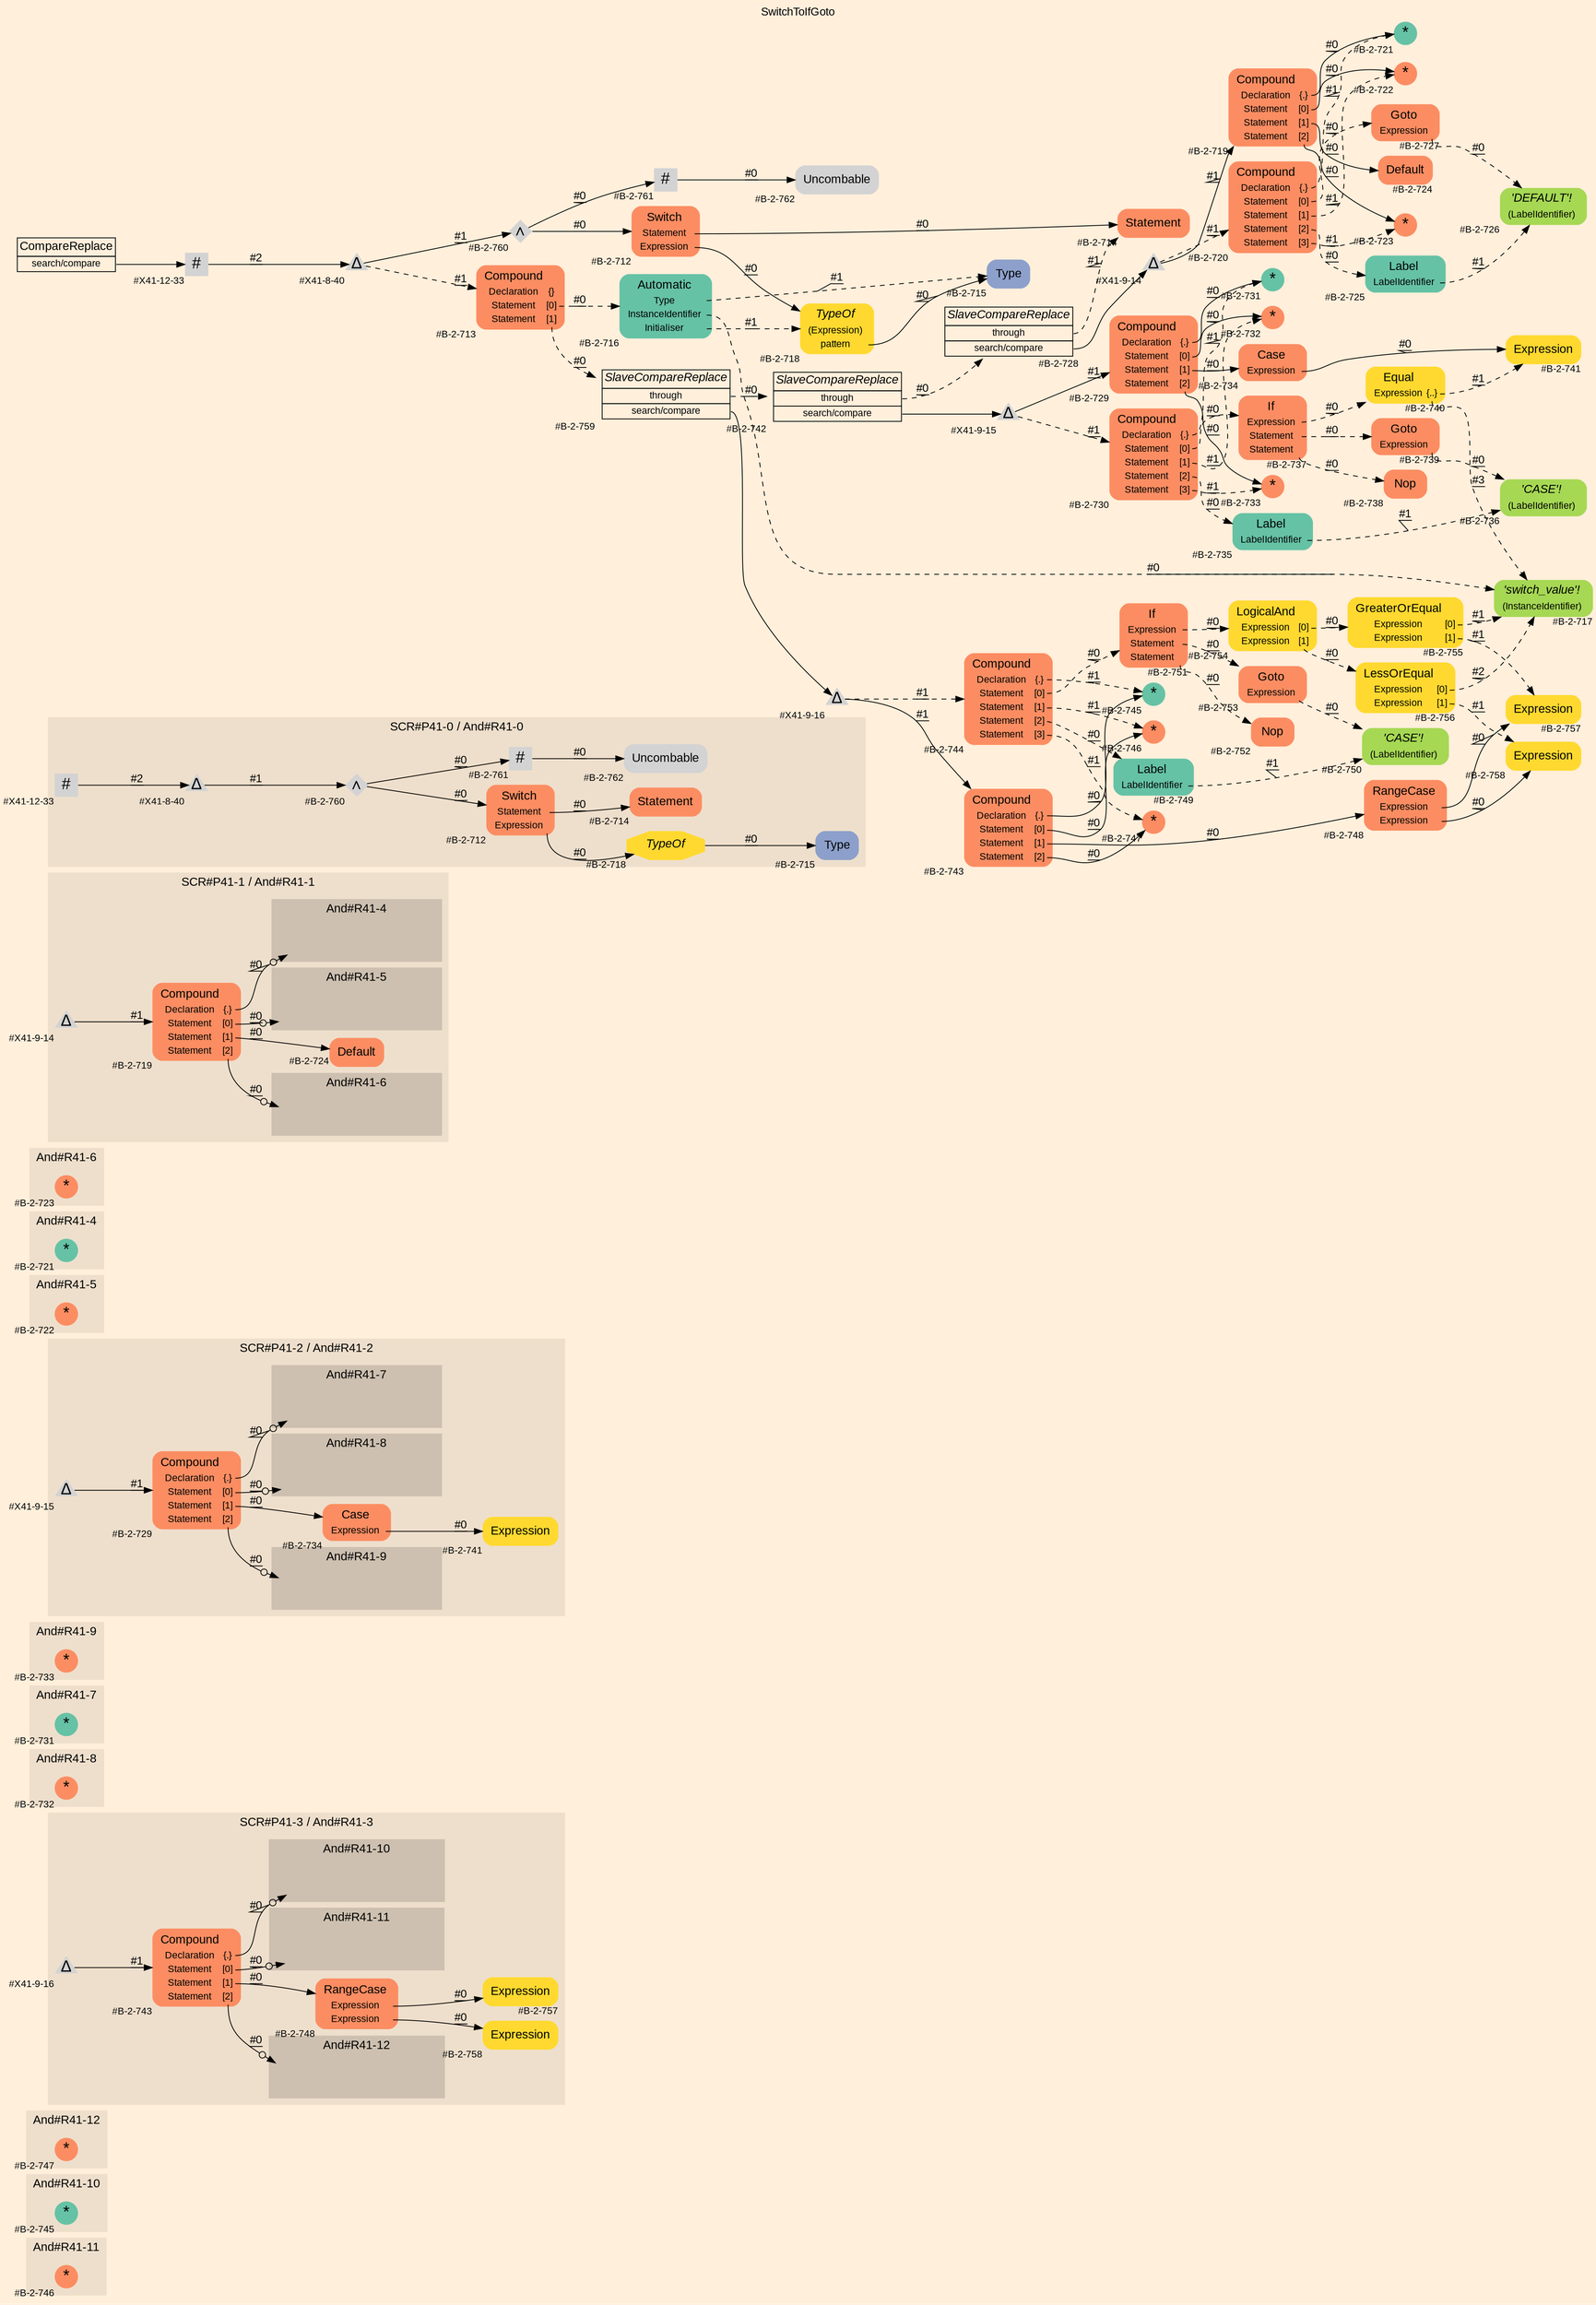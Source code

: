 digraph "SwitchToIfGoto" {
label = "SwitchToIfGoto"
labelloc = t
graph [
    rankdir = "LR"
    ranksep = 0.3
    bgcolor = antiquewhite1
    color = black
    fontcolor = black
    fontname = "Arial"
];
node [
    fontname = "Arial"
];
edge [
    fontname = "Arial"
];

// -------------------- figure And#R41-11 --------------------
// -------- region And#R41-11 ----------
subgraph "clusterAnd#R41-11" {
    label = "And#R41-11"
    style = "filled"
    color = antiquewhite2
    fontsize = "15"
    // -------- block And#R41-11/#B-2-746 ----------
    "And#R41-11/#B-2-746" [
        shape = "circle"
        fillcolor = "/set28/2"
        xlabel = "#B-2-746"
        fontsize = "12"
        fontcolor = black
        label = <<FONT POINT-SIZE="20" COLOR="black">*</FONT>>
        style = "filled"
        penwidth = 0.0
        fixedsize = true
        width = 0.4
        height = 0.4
    ];
    
}


// -------------------- figure And#R41-10 --------------------
// -------- region And#R41-10 ----------
subgraph "clusterAnd#R41-10" {
    label = "And#R41-10"
    style = "filled"
    color = antiquewhite2
    fontsize = "15"
    // -------- block And#R41-10/#B-2-745 ----------
    "And#R41-10/#B-2-745" [
        shape = "circle"
        fillcolor = "/set28/1"
        xlabel = "#B-2-745"
        fontsize = "12"
        fontcolor = black
        label = <<FONT POINT-SIZE="20" COLOR="black">*</FONT>>
        style = "filled"
        penwidth = 0.0
        fixedsize = true
        width = 0.4
        height = 0.4
    ];
    
}


// -------------------- figure And#R41-12 --------------------
// -------- region And#R41-12 ----------
subgraph "clusterAnd#R41-12" {
    label = "And#R41-12"
    style = "filled"
    color = antiquewhite2
    fontsize = "15"
    // -------- block And#R41-12/#B-2-747 ----------
    "And#R41-12/#B-2-747" [
        shape = "circle"
        fillcolor = "/set28/2"
        xlabel = "#B-2-747"
        fontsize = "12"
        fontcolor = black
        label = <<FONT POINT-SIZE="20" COLOR="black">*</FONT>>
        style = "filled"
        penwidth = 0.0
        fixedsize = true
        width = 0.4
        height = 0.4
    ];
    
}


// -------------------- figure And#R41-3 --------------------
// -------- region And#R41-3 ----------
subgraph "clusterAnd#R41-3" {
    label = "SCR#P41-3 / And#R41-3"
    style = "filled"
    color = antiquewhite2
    fontsize = "15"
    // -------- block And#R41-3/#B-2-757 ----------
    "And#R41-3/#B-2-757" [
        shape = "plaintext"
        fillcolor = "/set28/6"
        xlabel = "#B-2-757"
        fontsize = "12"
        fontcolor = black
        label = <<TABLE BORDER="0" CELLBORDER="0" CELLSPACING="0">
         <TR><TD><FONT POINT-SIZE="15" COLOR="black">Expression</FONT></TD></TR>
        </TABLE>>
        style = "rounded,filled"
    ];
    
    // -------- block And#R41-3/#B-2-758 ----------
    "And#R41-3/#B-2-758" [
        shape = "plaintext"
        fillcolor = "/set28/6"
        xlabel = "#B-2-758"
        fontsize = "12"
        fontcolor = black
        label = <<TABLE BORDER="0" CELLBORDER="0" CELLSPACING="0">
         <TR><TD><FONT POINT-SIZE="15" COLOR="black">Expression</FONT></TD></TR>
        </TABLE>>
        style = "rounded,filled"
    ];
    
    // -------- block And#R41-3/#B-2-748 ----------
    "And#R41-3/#B-2-748" [
        shape = "plaintext"
        fillcolor = "/set28/2"
        xlabel = "#B-2-748"
        fontsize = "12"
        fontcolor = black
        label = <<TABLE BORDER="0" CELLBORDER="0" CELLSPACING="0">
         <TR><TD><FONT POINT-SIZE="15" COLOR="black">RangeCase</FONT></TD></TR>
         <TR><TD><FONT POINT-SIZE="12" COLOR="black">Expression</FONT></TD><TD PORT="port0"></TD></TR>
         <TR><TD><FONT POINT-SIZE="12" COLOR="black">Expression</FONT></TD><TD PORT="port1"></TD></TR>
        </TABLE>>
        style = "rounded,filled"
    ];
    
    // -------- block And#R41-3/#B-2-743 ----------
    "And#R41-3/#B-2-743" [
        shape = "plaintext"
        fillcolor = "/set28/2"
        xlabel = "#B-2-743"
        fontsize = "12"
        fontcolor = black
        label = <<TABLE BORDER="0" CELLBORDER="0" CELLSPACING="0">
         <TR><TD><FONT POINT-SIZE="15" COLOR="black">Compound</FONT></TD></TR>
         <TR><TD><FONT POINT-SIZE="12" COLOR="black">Declaration</FONT></TD><TD PORT="port0"><FONT POINT-SIZE="12" COLOR="black">{.}</FONT></TD></TR>
         <TR><TD><FONT POINT-SIZE="12" COLOR="black">Statement</FONT></TD><TD PORT="port1"><FONT POINT-SIZE="12" COLOR="black">[0]</FONT></TD></TR>
         <TR><TD><FONT POINT-SIZE="12" COLOR="black">Statement</FONT></TD><TD PORT="port2"><FONT POINT-SIZE="12" COLOR="black">[1]</FONT></TD></TR>
         <TR><TD><FONT POINT-SIZE="12" COLOR="black">Statement</FONT></TD><TD PORT="port3"><FONT POINT-SIZE="12" COLOR="black">[2]</FONT></TD></TR>
        </TABLE>>
        style = "rounded,filled"
    ];
    
    // -------- block And#R41-3/#X41-9-16 ----------
    "And#R41-3/#X41-9-16" [
        shape = "triangle"
        xlabel = "#X41-9-16"
        fontsize = "12"
        fontcolor = black
        label = <<FONT POINT-SIZE="20" COLOR="black">Δ</FONT>>
        style = "filled"
        penwidth = 0.0
        fixedsize = true
        width = 0.4
        height = 0.4
    ];
    
    // -------- region And#R41-3/And#R41-10 ----------
    subgraph "clusterAnd#R41-3/And#R41-10" {
        label = "And#R41-10"
        style = "filled"
        color = antiquewhite3
        fontsize = "15"
        // -------- block And#R41-3/And#R41-10/#B-2-745 ----------
        "And#R41-3/And#R41-10/#B-2-745" [
            shape = "none"
            fillcolor = "/set28/1"
            xlabel = "#B-2-745"
            fontsize = "12"
            fontcolor = black
            style = "invisible"
        ];
        
    }
    
    // -------- region And#R41-3/And#R41-11 ----------
    subgraph "clusterAnd#R41-3/And#R41-11" {
        label = "And#R41-11"
        style = "filled"
        color = antiquewhite3
        fontsize = "15"
        // -------- block And#R41-3/And#R41-11/#B-2-746 ----------
        "And#R41-3/And#R41-11/#B-2-746" [
            shape = "none"
            fillcolor = "/set28/2"
            xlabel = "#B-2-746"
            fontsize = "12"
            fontcolor = black
            style = "invisible"
        ];
        
    }
    
    // -------- region And#R41-3/And#R41-12 ----------
    subgraph "clusterAnd#R41-3/And#R41-12" {
        label = "And#R41-12"
        style = "filled"
        color = antiquewhite3
        fontsize = "15"
        // -------- block And#R41-3/And#R41-12/#B-2-747 ----------
        "And#R41-3/And#R41-12/#B-2-747" [
            shape = "none"
            fillcolor = "/set28/2"
            xlabel = "#B-2-747"
            fontsize = "12"
            fontcolor = black
            style = "invisible"
        ];
        
    }
    
}

"And#R41-3/#B-2-748":port0 -> "And#R41-3/#B-2-757" [
    label = "#0"
    decorate = true
    color = black
    fontcolor = black
];

"And#R41-3/#B-2-748":port1 -> "And#R41-3/#B-2-758" [
    label = "#0"
    decorate = true
    color = black
    fontcolor = black
];

"And#R41-3/#B-2-743":port0 -> "And#R41-3/And#R41-10/#B-2-745" [
    arrowhead="normalnoneodot"
    label = "#0"
    decorate = true
    color = black
    fontcolor = black
];

"And#R41-3/#B-2-743":port1 -> "And#R41-3/And#R41-11/#B-2-746" [
    arrowhead="normalnoneodot"
    label = "#0"
    decorate = true
    color = black
    fontcolor = black
];

"And#R41-3/#B-2-743":port2 -> "And#R41-3/#B-2-748" [
    label = "#0"
    decorate = true
    color = black
    fontcolor = black
];

"And#R41-3/#B-2-743":port3 -> "And#R41-3/And#R41-12/#B-2-747" [
    arrowhead="normalnoneodot"
    label = "#0"
    decorate = true
    color = black
    fontcolor = black
];

"And#R41-3/#X41-9-16" -> "And#R41-3/#B-2-743" [
    label = "#1"
    decorate = true
    color = black
    fontcolor = black
];


// -------------------- figure And#R41-8 --------------------
// -------- region And#R41-8 ----------
subgraph "clusterAnd#R41-8" {
    label = "And#R41-8"
    style = "filled"
    color = antiquewhite2
    fontsize = "15"
    // -------- block And#R41-8/#B-2-732 ----------
    "And#R41-8/#B-2-732" [
        shape = "circle"
        fillcolor = "/set28/2"
        xlabel = "#B-2-732"
        fontsize = "12"
        fontcolor = black
        label = <<FONT POINT-SIZE="20" COLOR="black">*</FONT>>
        style = "filled"
        penwidth = 0.0
        fixedsize = true
        width = 0.4
        height = 0.4
    ];
    
}


// -------------------- figure And#R41-7 --------------------
// -------- region And#R41-7 ----------
subgraph "clusterAnd#R41-7" {
    label = "And#R41-7"
    style = "filled"
    color = antiquewhite2
    fontsize = "15"
    // -------- block And#R41-7/#B-2-731 ----------
    "And#R41-7/#B-2-731" [
        shape = "circle"
        fillcolor = "/set28/1"
        xlabel = "#B-2-731"
        fontsize = "12"
        fontcolor = black
        label = <<FONT POINT-SIZE="20" COLOR="black">*</FONT>>
        style = "filled"
        penwidth = 0.0
        fixedsize = true
        width = 0.4
        height = 0.4
    ];
    
}


// -------------------- figure And#R41-9 --------------------
// -------- region And#R41-9 ----------
subgraph "clusterAnd#R41-9" {
    label = "And#R41-9"
    style = "filled"
    color = antiquewhite2
    fontsize = "15"
    // -------- block And#R41-9/#B-2-733 ----------
    "And#R41-9/#B-2-733" [
        shape = "circle"
        fillcolor = "/set28/2"
        xlabel = "#B-2-733"
        fontsize = "12"
        fontcolor = black
        label = <<FONT POINT-SIZE="20" COLOR="black">*</FONT>>
        style = "filled"
        penwidth = 0.0
        fixedsize = true
        width = 0.4
        height = 0.4
    ];
    
}


// -------------------- figure And#R41-2 --------------------
// -------- region And#R41-2 ----------
subgraph "clusterAnd#R41-2" {
    label = "SCR#P41-2 / And#R41-2"
    style = "filled"
    color = antiquewhite2
    fontsize = "15"
    // -------- block And#R41-2/#B-2-734 ----------
    "And#R41-2/#B-2-734" [
        shape = "plaintext"
        fillcolor = "/set28/2"
        xlabel = "#B-2-734"
        fontsize = "12"
        fontcolor = black
        label = <<TABLE BORDER="0" CELLBORDER="0" CELLSPACING="0">
         <TR><TD><FONT POINT-SIZE="15" COLOR="black">Case</FONT></TD></TR>
         <TR><TD><FONT POINT-SIZE="12" COLOR="black">Expression</FONT></TD><TD PORT="port0"></TD></TR>
        </TABLE>>
        style = "rounded,filled"
    ];
    
    // -------- block And#R41-2/#B-2-741 ----------
    "And#R41-2/#B-2-741" [
        shape = "plaintext"
        fillcolor = "/set28/6"
        xlabel = "#B-2-741"
        fontsize = "12"
        fontcolor = black
        label = <<TABLE BORDER="0" CELLBORDER="0" CELLSPACING="0">
         <TR><TD><FONT POINT-SIZE="15" COLOR="black">Expression</FONT></TD></TR>
        </TABLE>>
        style = "rounded,filled"
    ];
    
    // -------- block And#R41-2/#B-2-729 ----------
    "And#R41-2/#B-2-729" [
        shape = "plaintext"
        fillcolor = "/set28/2"
        xlabel = "#B-2-729"
        fontsize = "12"
        fontcolor = black
        label = <<TABLE BORDER="0" CELLBORDER="0" CELLSPACING="0">
         <TR><TD><FONT POINT-SIZE="15" COLOR="black">Compound</FONT></TD></TR>
         <TR><TD><FONT POINT-SIZE="12" COLOR="black">Declaration</FONT></TD><TD PORT="port0"><FONT POINT-SIZE="12" COLOR="black">{.}</FONT></TD></TR>
         <TR><TD><FONT POINT-SIZE="12" COLOR="black">Statement</FONT></TD><TD PORT="port1"><FONT POINT-SIZE="12" COLOR="black">[0]</FONT></TD></TR>
         <TR><TD><FONT POINT-SIZE="12" COLOR="black">Statement</FONT></TD><TD PORT="port2"><FONT POINT-SIZE="12" COLOR="black">[1]</FONT></TD></TR>
         <TR><TD><FONT POINT-SIZE="12" COLOR="black">Statement</FONT></TD><TD PORT="port3"><FONT POINT-SIZE="12" COLOR="black">[2]</FONT></TD></TR>
        </TABLE>>
        style = "rounded,filled"
    ];
    
    // -------- block And#R41-2/#X41-9-15 ----------
    "And#R41-2/#X41-9-15" [
        shape = "triangle"
        xlabel = "#X41-9-15"
        fontsize = "12"
        fontcolor = black
        label = <<FONT POINT-SIZE="20" COLOR="black">Δ</FONT>>
        style = "filled"
        penwidth = 0.0
        fixedsize = true
        width = 0.4
        height = 0.4
    ];
    
    // -------- region And#R41-2/And#R41-7 ----------
    subgraph "clusterAnd#R41-2/And#R41-7" {
        label = "And#R41-7"
        style = "filled"
        color = antiquewhite3
        fontsize = "15"
        // -------- block And#R41-2/And#R41-7/#B-2-731 ----------
        "And#R41-2/And#R41-7/#B-2-731" [
            shape = "none"
            fillcolor = "/set28/1"
            xlabel = "#B-2-731"
            fontsize = "12"
            fontcolor = black
            style = "invisible"
        ];
        
    }
    
    // -------- region And#R41-2/And#R41-8 ----------
    subgraph "clusterAnd#R41-2/And#R41-8" {
        label = "And#R41-8"
        style = "filled"
        color = antiquewhite3
        fontsize = "15"
        // -------- block And#R41-2/And#R41-8/#B-2-732 ----------
        "And#R41-2/And#R41-8/#B-2-732" [
            shape = "none"
            fillcolor = "/set28/2"
            xlabel = "#B-2-732"
            fontsize = "12"
            fontcolor = black
            style = "invisible"
        ];
        
    }
    
    // -------- region And#R41-2/And#R41-9 ----------
    subgraph "clusterAnd#R41-2/And#R41-9" {
        label = "And#R41-9"
        style = "filled"
        color = antiquewhite3
        fontsize = "15"
        // -------- block And#R41-2/And#R41-9/#B-2-733 ----------
        "And#R41-2/And#R41-9/#B-2-733" [
            shape = "none"
            fillcolor = "/set28/2"
            xlabel = "#B-2-733"
            fontsize = "12"
            fontcolor = black
            style = "invisible"
        ];
        
    }
    
}

"And#R41-2/#B-2-734":port0 -> "And#R41-2/#B-2-741" [
    label = "#0"
    decorate = true
    color = black
    fontcolor = black
];

"And#R41-2/#B-2-729":port0 -> "And#R41-2/And#R41-7/#B-2-731" [
    arrowhead="normalnoneodot"
    label = "#0"
    decorate = true
    color = black
    fontcolor = black
];

"And#R41-2/#B-2-729":port1 -> "And#R41-2/And#R41-8/#B-2-732" [
    arrowhead="normalnoneodot"
    label = "#0"
    decorate = true
    color = black
    fontcolor = black
];

"And#R41-2/#B-2-729":port2 -> "And#R41-2/#B-2-734" [
    label = "#0"
    decorate = true
    color = black
    fontcolor = black
];

"And#R41-2/#B-2-729":port3 -> "And#R41-2/And#R41-9/#B-2-733" [
    arrowhead="normalnoneodot"
    label = "#0"
    decorate = true
    color = black
    fontcolor = black
];

"And#R41-2/#X41-9-15" -> "And#R41-2/#B-2-729" [
    label = "#1"
    decorate = true
    color = black
    fontcolor = black
];


// -------------------- figure And#R41-5 --------------------
// -------- region And#R41-5 ----------
subgraph "clusterAnd#R41-5" {
    label = "And#R41-5"
    style = "filled"
    color = antiquewhite2
    fontsize = "15"
    // -------- block And#R41-5/#B-2-722 ----------
    "And#R41-5/#B-2-722" [
        shape = "circle"
        fillcolor = "/set28/2"
        xlabel = "#B-2-722"
        fontsize = "12"
        fontcolor = black
        label = <<FONT POINT-SIZE="20" COLOR="black">*</FONT>>
        style = "filled"
        penwidth = 0.0
        fixedsize = true
        width = 0.4
        height = 0.4
    ];
    
}


// -------------------- figure And#R41-4 --------------------
// -------- region And#R41-4 ----------
subgraph "clusterAnd#R41-4" {
    label = "And#R41-4"
    style = "filled"
    color = antiquewhite2
    fontsize = "15"
    // -------- block And#R41-4/#B-2-721 ----------
    "And#R41-4/#B-2-721" [
        shape = "circle"
        fillcolor = "/set28/1"
        xlabel = "#B-2-721"
        fontsize = "12"
        fontcolor = black
        label = <<FONT POINT-SIZE="20" COLOR="black">*</FONT>>
        style = "filled"
        penwidth = 0.0
        fixedsize = true
        width = 0.4
        height = 0.4
    ];
    
}


// -------------------- figure And#R41-6 --------------------
// -------- region And#R41-6 ----------
subgraph "clusterAnd#R41-6" {
    label = "And#R41-6"
    style = "filled"
    color = antiquewhite2
    fontsize = "15"
    // -------- block And#R41-6/#B-2-723 ----------
    "And#R41-6/#B-2-723" [
        shape = "circle"
        fillcolor = "/set28/2"
        xlabel = "#B-2-723"
        fontsize = "12"
        fontcolor = black
        label = <<FONT POINT-SIZE="20" COLOR="black">*</FONT>>
        style = "filled"
        penwidth = 0.0
        fixedsize = true
        width = 0.4
        height = 0.4
    ];
    
}


// -------------------- figure And#R41-1 --------------------
// -------- region And#R41-1 ----------
subgraph "clusterAnd#R41-1" {
    label = "SCR#P41-1 / And#R41-1"
    style = "filled"
    color = antiquewhite2
    fontsize = "15"
    // -------- block And#R41-1/#X41-9-14 ----------
    "And#R41-1/#X41-9-14" [
        shape = "triangle"
        xlabel = "#X41-9-14"
        fontsize = "12"
        fontcolor = black
        label = <<FONT POINT-SIZE="20" COLOR="black">Δ</FONT>>
        style = "filled"
        penwidth = 0.0
        fixedsize = true
        width = 0.4
        height = 0.4
    ];
    
    // -------- block And#R41-1/#B-2-719 ----------
    "And#R41-1/#B-2-719" [
        shape = "plaintext"
        fillcolor = "/set28/2"
        xlabel = "#B-2-719"
        fontsize = "12"
        fontcolor = black
        label = <<TABLE BORDER="0" CELLBORDER="0" CELLSPACING="0">
         <TR><TD><FONT POINT-SIZE="15" COLOR="black">Compound</FONT></TD></TR>
         <TR><TD><FONT POINT-SIZE="12" COLOR="black">Declaration</FONT></TD><TD PORT="port0"><FONT POINT-SIZE="12" COLOR="black">{.}</FONT></TD></TR>
         <TR><TD><FONT POINT-SIZE="12" COLOR="black">Statement</FONT></TD><TD PORT="port1"><FONT POINT-SIZE="12" COLOR="black">[0]</FONT></TD></TR>
         <TR><TD><FONT POINT-SIZE="12" COLOR="black">Statement</FONT></TD><TD PORT="port2"><FONT POINT-SIZE="12" COLOR="black">[1]</FONT></TD></TR>
         <TR><TD><FONT POINT-SIZE="12" COLOR="black">Statement</FONT></TD><TD PORT="port3"><FONT POINT-SIZE="12" COLOR="black">[2]</FONT></TD></TR>
        </TABLE>>
        style = "rounded,filled"
    ];
    
    // -------- block And#R41-1/#B-2-724 ----------
    "And#R41-1/#B-2-724" [
        shape = "plaintext"
        fillcolor = "/set28/2"
        xlabel = "#B-2-724"
        fontsize = "12"
        fontcolor = black
        label = <<TABLE BORDER="0" CELLBORDER="0" CELLSPACING="0">
         <TR><TD><FONT POINT-SIZE="15" COLOR="black">Default</FONT></TD></TR>
        </TABLE>>
        style = "rounded,filled"
    ];
    
    // -------- region And#R41-1/And#R41-4 ----------
    subgraph "clusterAnd#R41-1/And#R41-4" {
        label = "And#R41-4"
        style = "filled"
        color = antiquewhite3
        fontsize = "15"
        // -------- block And#R41-1/And#R41-4/#B-2-721 ----------
        "And#R41-1/And#R41-4/#B-2-721" [
            shape = "none"
            fillcolor = "/set28/1"
            xlabel = "#B-2-721"
            fontsize = "12"
            fontcolor = black
            style = "invisible"
        ];
        
    }
    
    // -------- region And#R41-1/And#R41-5 ----------
    subgraph "clusterAnd#R41-1/And#R41-5" {
        label = "And#R41-5"
        style = "filled"
        color = antiquewhite3
        fontsize = "15"
        // -------- block And#R41-1/And#R41-5/#B-2-722 ----------
        "And#R41-1/And#R41-5/#B-2-722" [
            shape = "none"
            fillcolor = "/set28/2"
            xlabel = "#B-2-722"
            fontsize = "12"
            fontcolor = black
            style = "invisible"
        ];
        
    }
    
    // -------- region And#R41-1/And#R41-6 ----------
    subgraph "clusterAnd#R41-1/And#R41-6" {
        label = "And#R41-6"
        style = "filled"
        color = antiquewhite3
        fontsize = "15"
        // -------- block And#R41-1/And#R41-6/#B-2-723 ----------
        "And#R41-1/And#R41-6/#B-2-723" [
            shape = "none"
            fillcolor = "/set28/2"
            xlabel = "#B-2-723"
            fontsize = "12"
            fontcolor = black
            style = "invisible"
        ];
        
    }
    
}

"And#R41-1/#X41-9-14" -> "And#R41-1/#B-2-719" [
    label = "#1"
    decorate = true
    color = black
    fontcolor = black
];

"And#R41-1/#B-2-719":port0 -> "And#R41-1/And#R41-4/#B-2-721" [
    arrowhead="normalnoneodot"
    label = "#0"
    decorate = true
    color = black
    fontcolor = black
];

"And#R41-1/#B-2-719":port1 -> "And#R41-1/And#R41-5/#B-2-722" [
    arrowhead="normalnoneodot"
    label = "#0"
    decorate = true
    color = black
    fontcolor = black
];

"And#R41-1/#B-2-719":port2 -> "And#R41-1/#B-2-724" [
    label = "#0"
    decorate = true
    color = black
    fontcolor = black
];

"And#R41-1/#B-2-719":port3 -> "And#R41-1/And#R41-6/#B-2-723" [
    arrowhead="normalnoneodot"
    label = "#0"
    decorate = true
    color = black
    fontcolor = black
];


// -------------------- figure And#R41-0 --------------------
// -------- region And#R41-0 ----------
subgraph "clusterAnd#R41-0" {
    label = "SCR#P41-0 / And#R41-0"
    style = "filled"
    color = antiquewhite2
    fontsize = "15"
    // -------- block And#R41-0/#X41-8-40 ----------
    "And#R41-0/#X41-8-40" [
        shape = "triangle"
        xlabel = "#X41-8-40"
        fontsize = "12"
        fontcolor = black
        label = <<FONT POINT-SIZE="20" COLOR="black">Δ</FONT>>
        style = "filled"
        penwidth = 0.0
        fixedsize = true
        width = 0.4
        height = 0.4
    ];
    
    // -------- block And#R41-0/#B-2-718 ----------
    "And#R41-0/#B-2-718" [
        shape = "octagon"
        fillcolor = "/set28/6"
        xlabel = "#B-2-718"
        fontsize = "12"
        fontcolor = black
        label = <<FONT POINT-SIZE="15" COLOR="black"><I>TypeOf</I></FONT>>
        style = "filled"
        penwidth = 0.0
    ];
    
    // -------- block And#R41-0/#B-2-714 ----------
    "And#R41-0/#B-2-714" [
        shape = "plaintext"
        fillcolor = "/set28/2"
        xlabel = "#B-2-714"
        fontsize = "12"
        fontcolor = black
        label = <<TABLE BORDER="0" CELLBORDER="0" CELLSPACING="0">
         <TR><TD><FONT POINT-SIZE="15" COLOR="black">Statement</FONT></TD></TR>
        </TABLE>>
        style = "rounded,filled"
    ];
    
    // -------- block And#R41-0/#X41-12-33 ----------
    "And#R41-0/#X41-12-33" [
        shape = "square"
        xlabel = "#X41-12-33"
        fontsize = "12"
        fontcolor = black
        label = <<FONT POINT-SIZE="20" COLOR="black">#</FONT>>
        style = "filled"
        penwidth = 0.0
        fixedsize = true
        width = 0.4
        height = 0.4
    ];
    
    // -------- block And#R41-0/#B-2-715 ----------
    "And#R41-0/#B-2-715" [
        shape = "plaintext"
        fillcolor = "/set28/3"
        xlabel = "#B-2-715"
        fontsize = "12"
        fontcolor = black
        label = <<TABLE BORDER="0" CELLBORDER="0" CELLSPACING="0">
         <TR><TD><FONT POINT-SIZE="15" COLOR="black">Type</FONT></TD></TR>
        </TABLE>>
        style = "rounded,filled"
    ];
    
    // -------- block And#R41-0/#B-2-762 ----------
    "And#R41-0/#B-2-762" [
        shape = "plaintext"
        xlabel = "#B-2-762"
        fontsize = "12"
        fontcolor = black
        label = <<TABLE BORDER="0" CELLBORDER="0" CELLSPACING="0">
         <TR><TD><FONT POINT-SIZE="15" COLOR="black">Uncombable</FONT></TD></TR>
        </TABLE>>
        style = "rounded,filled"
    ];
    
    // -------- block And#R41-0/#B-2-712 ----------
    "And#R41-0/#B-2-712" [
        shape = "plaintext"
        fillcolor = "/set28/2"
        xlabel = "#B-2-712"
        fontsize = "12"
        fontcolor = black
        label = <<TABLE BORDER="0" CELLBORDER="0" CELLSPACING="0">
         <TR><TD><FONT POINT-SIZE="15" COLOR="black">Switch</FONT></TD></TR>
         <TR><TD><FONT POINT-SIZE="12" COLOR="black">Statement</FONT></TD><TD PORT="port0"></TD></TR>
         <TR><TD><FONT POINT-SIZE="12" COLOR="black">Expression</FONT></TD><TD PORT="port1"></TD></TR>
        </TABLE>>
        style = "rounded,filled"
    ];
    
    // -------- block And#R41-0/#B-2-761 ----------
    "And#R41-0/#B-2-761" [
        shape = "square"
        xlabel = "#B-2-761"
        fontsize = "12"
        fontcolor = black
        label = <<FONT POINT-SIZE="20" COLOR="black">#</FONT>>
        style = "filled"
        penwidth = 0.0
        fixedsize = true
        width = 0.4
        height = 0.4
    ];
    
    // -------- block And#R41-0/#B-2-760 ----------
    "And#R41-0/#B-2-760" [
        shape = "diamond"
        xlabel = "#B-2-760"
        fontsize = "12"
        fontcolor = black
        label = <<FONT POINT-SIZE="20" COLOR="black">∧</FONT>>
        style = "filled"
        penwidth = 0.0
        fixedsize = true
        width = 0.4
        height = 0.4
    ];
    
}

"And#R41-0/#X41-8-40" -> "And#R41-0/#B-2-760" [
    label = "#1"
    decorate = true
    color = black
    fontcolor = black
];

"And#R41-0/#B-2-718" -> "And#R41-0/#B-2-715" [
    label = "#0"
    decorate = true
    color = black
    fontcolor = black
];

"And#R41-0/#X41-12-33" -> "And#R41-0/#X41-8-40" [
    label = "#2"
    decorate = true
    color = black
    fontcolor = black
];

"And#R41-0/#B-2-712":port0 -> "And#R41-0/#B-2-714" [
    label = "#0"
    decorate = true
    color = black
    fontcolor = black
];

"And#R41-0/#B-2-712":port1 -> "And#R41-0/#B-2-718" [
    label = "#0"
    decorate = true
    color = black
    fontcolor = black
];

"And#R41-0/#B-2-761" -> "And#R41-0/#B-2-762" [
    label = "#0"
    decorate = true
    color = black
    fontcolor = black
];

"And#R41-0/#B-2-760" -> "And#R41-0/#B-2-712" [
    label = "#0"
    decorate = true
    color = black
    fontcolor = black
];

"And#R41-0/#B-2-760" -> "And#R41-0/#B-2-761" [
    label = "#0"
    decorate = true
    color = black
    fontcolor = black
];


// -------------------- transformation figure --------------------
// -------- block CR#X41-10-41 ----------
"CR#X41-10-41" [
    shape = "plaintext"
    fillcolor = antiquewhite1
    fontsize = "12"
    fontcolor = black
    label = <<TABLE BORDER="0" CELLBORDER="1" CELLSPACING="0">
     <TR><TD><FONT POINT-SIZE="15" COLOR="black">CompareReplace</FONT></TD></TR>
     <TR><TD PORT="port0"><FONT POINT-SIZE="12" COLOR="black">search/compare</FONT></TD></TR>
    </TABLE>>
    style = "filled"
    color = black
];

// -------- block #X41-12-33 ----------
"#X41-12-33" [
    shape = "square"
    xlabel = "#X41-12-33"
    fontsize = "12"
    fontcolor = black
    label = <<FONT POINT-SIZE="20" COLOR="black">#</FONT>>
    style = "filled"
    penwidth = 0.0
    fixedsize = true
    width = 0.4
    height = 0.4
];

// -------- block #X41-8-40 ----------
"#X41-8-40" [
    shape = "triangle"
    xlabel = "#X41-8-40"
    fontsize = "12"
    fontcolor = black
    label = <<FONT POINT-SIZE="20" COLOR="black">Δ</FONT>>
    style = "filled"
    penwidth = 0.0
    fixedsize = true
    width = 0.4
    height = 0.4
];

// -------- block #B-2-760 ----------
"#B-2-760" [
    shape = "diamond"
    xlabel = "#B-2-760"
    fontsize = "12"
    fontcolor = black
    label = <<FONT POINT-SIZE="20" COLOR="black">∧</FONT>>
    style = "filled"
    penwidth = 0.0
    fixedsize = true
    width = 0.4
    height = 0.4
];

// -------- block #B-2-712 ----------
"#B-2-712" [
    shape = "plaintext"
    fillcolor = "/set28/2"
    xlabel = "#B-2-712"
    fontsize = "12"
    fontcolor = black
    label = <<TABLE BORDER="0" CELLBORDER="0" CELLSPACING="0">
     <TR><TD><FONT POINT-SIZE="15" COLOR="black">Switch</FONT></TD></TR>
     <TR><TD><FONT POINT-SIZE="12" COLOR="black">Statement</FONT></TD><TD PORT="port0"></TD></TR>
     <TR><TD><FONT POINT-SIZE="12" COLOR="black">Expression</FONT></TD><TD PORT="port1"></TD></TR>
    </TABLE>>
    style = "rounded,filled"
];

// -------- block #B-2-714 ----------
"#B-2-714" [
    shape = "plaintext"
    fillcolor = "/set28/2"
    xlabel = "#B-2-714"
    fontsize = "12"
    fontcolor = black
    label = <<TABLE BORDER="0" CELLBORDER="0" CELLSPACING="0">
     <TR><TD><FONT POINT-SIZE="15" COLOR="black">Statement</FONT></TD></TR>
    </TABLE>>
    style = "rounded,filled"
];

// -------- block #B-2-718 ----------
"#B-2-718" [
    shape = "plaintext"
    fillcolor = "/set28/6"
    xlabel = "#B-2-718"
    fontsize = "12"
    fontcolor = black
    label = <<TABLE BORDER="0" CELLBORDER="0" CELLSPACING="0">
     <TR><TD><FONT POINT-SIZE="15" COLOR="black"><I>TypeOf</I></FONT></TD></TR>
     <TR><TD><FONT POINT-SIZE="12" COLOR="black">(Expression)</FONT></TD><TD PORT="port0"></TD></TR>
     <TR><TD><FONT POINT-SIZE="12" COLOR="black">pattern</FONT></TD><TD PORT="port1"></TD></TR>
    </TABLE>>
    style = "rounded,filled"
];

// -------- block #B-2-715 ----------
"#B-2-715" [
    shape = "plaintext"
    fillcolor = "/set28/3"
    xlabel = "#B-2-715"
    fontsize = "12"
    fontcolor = black
    label = <<TABLE BORDER="0" CELLBORDER="0" CELLSPACING="0">
     <TR><TD><FONT POINT-SIZE="15" COLOR="black">Type</FONT></TD></TR>
    </TABLE>>
    style = "rounded,filled"
];

// -------- block #B-2-761 ----------
"#B-2-761" [
    shape = "square"
    xlabel = "#B-2-761"
    fontsize = "12"
    fontcolor = black
    label = <<FONT POINT-SIZE="20" COLOR="black">#</FONT>>
    style = "filled"
    penwidth = 0.0
    fixedsize = true
    width = 0.4
    height = 0.4
];

// -------- block #B-2-762 ----------
"#B-2-762" [
    shape = "plaintext"
    xlabel = "#B-2-762"
    fontsize = "12"
    fontcolor = black
    label = <<TABLE BORDER="0" CELLBORDER="0" CELLSPACING="0">
     <TR><TD><FONT POINT-SIZE="15" COLOR="black">Uncombable</FONT></TD></TR>
    </TABLE>>
    style = "rounded,filled"
];

// -------- block #B-2-713 ----------
"#B-2-713" [
    shape = "plaintext"
    fillcolor = "/set28/2"
    xlabel = "#B-2-713"
    fontsize = "12"
    fontcolor = black
    label = <<TABLE BORDER="0" CELLBORDER="0" CELLSPACING="0">
     <TR><TD><FONT POINT-SIZE="15" COLOR="black">Compound</FONT></TD></TR>
     <TR><TD><FONT POINT-SIZE="12" COLOR="black">Declaration</FONT></TD><TD PORT="port0"><FONT POINT-SIZE="12" COLOR="black">{}</FONT></TD></TR>
     <TR><TD><FONT POINT-SIZE="12" COLOR="black">Statement</FONT></TD><TD PORT="port1"><FONT POINT-SIZE="12" COLOR="black">[0]</FONT></TD></TR>
     <TR><TD><FONT POINT-SIZE="12" COLOR="black">Statement</FONT></TD><TD PORT="port2"><FONT POINT-SIZE="12" COLOR="black">[1]</FONT></TD></TR>
    </TABLE>>
    style = "rounded,filled"
];

// -------- block #B-2-716 ----------
"#B-2-716" [
    shape = "plaintext"
    fillcolor = "/set28/1"
    xlabel = "#B-2-716"
    fontsize = "12"
    fontcolor = black
    label = <<TABLE BORDER="0" CELLBORDER="0" CELLSPACING="0">
     <TR><TD><FONT POINT-SIZE="15" COLOR="black">Automatic</FONT></TD></TR>
     <TR><TD><FONT POINT-SIZE="12" COLOR="black">Type</FONT></TD><TD PORT="port0"></TD></TR>
     <TR><TD><FONT POINT-SIZE="12" COLOR="black">InstanceIdentifier</FONT></TD><TD PORT="port1"></TD></TR>
     <TR><TD><FONT POINT-SIZE="12" COLOR="black">Initialiser</FONT></TD><TD PORT="port2"></TD></TR>
    </TABLE>>
    style = "rounded,filled"
];

// -------- block #B-2-717 ----------
"#B-2-717" [
    shape = "plaintext"
    fillcolor = "/set28/5"
    xlabel = "#B-2-717"
    fontsize = "12"
    fontcolor = black
    label = <<TABLE BORDER="0" CELLBORDER="0" CELLSPACING="0">
     <TR><TD><FONT POINT-SIZE="15" COLOR="black"><I>'switch_value'!</I></FONT></TD></TR>
     <TR><TD><FONT POINT-SIZE="12" COLOR="black">(InstanceIdentifier)</FONT></TD><TD PORT="port0"></TD></TR>
    </TABLE>>
    style = "rounded,filled"
];

// -------- block #B-2-759 ----------
"#B-2-759" [
    shape = "plaintext"
    fillcolor = antiquewhite1
    xlabel = "#B-2-759"
    fontsize = "12"
    fontcolor = black
    label = <<TABLE BORDER="0" CELLBORDER="1" CELLSPACING="0">
     <TR><TD><FONT POINT-SIZE="15" COLOR="black"><I>SlaveCompareReplace</I></FONT></TD></TR>
     <TR><TD PORT="port0"><FONT POINT-SIZE="12" COLOR="black">through</FONT></TD></TR>
     <TR><TD PORT="port1"><FONT POINT-SIZE="12" COLOR="black">search/compare</FONT></TD></TR>
    </TABLE>>
    style = "filled"
    color = black
];

// -------- block #B-2-742 ----------
"#B-2-742" [
    shape = "plaintext"
    fillcolor = antiquewhite1
    xlabel = "#B-2-742"
    fontsize = "12"
    fontcolor = black
    label = <<TABLE BORDER="0" CELLBORDER="1" CELLSPACING="0">
     <TR><TD><FONT POINT-SIZE="15" COLOR="black"><I>SlaveCompareReplace</I></FONT></TD></TR>
     <TR><TD PORT="port0"><FONT POINT-SIZE="12" COLOR="black">through</FONT></TD></TR>
     <TR><TD PORT="port1"><FONT POINT-SIZE="12" COLOR="black">search/compare</FONT></TD></TR>
    </TABLE>>
    style = "filled"
    color = black
];

// -------- block #B-2-728 ----------
"#B-2-728" [
    shape = "plaintext"
    fillcolor = antiquewhite1
    xlabel = "#B-2-728"
    fontsize = "12"
    fontcolor = black
    label = <<TABLE BORDER="0" CELLBORDER="1" CELLSPACING="0">
     <TR><TD><FONT POINT-SIZE="15" COLOR="black"><I>SlaveCompareReplace</I></FONT></TD></TR>
     <TR><TD PORT="port0"><FONT POINT-SIZE="12" COLOR="black">through</FONT></TD></TR>
     <TR><TD PORT="port1"><FONT POINT-SIZE="12" COLOR="black">search/compare</FONT></TD></TR>
    </TABLE>>
    style = "filled"
    color = black
];

// -------- block #X41-9-14 ----------
"#X41-9-14" [
    shape = "triangle"
    xlabel = "#X41-9-14"
    fontsize = "12"
    fontcolor = black
    label = <<FONT POINT-SIZE="20" COLOR="black">Δ</FONT>>
    style = "filled"
    penwidth = 0.0
    fixedsize = true
    width = 0.4
    height = 0.4
];

// -------- block #B-2-719 ----------
"#B-2-719" [
    shape = "plaintext"
    fillcolor = "/set28/2"
    xlabel = "#B-2-719"
    fontsize = "12"
    fontcolor = black
    label = <<TABLE BORDER="0" CELLBORDER="0" CELLSPACING="0">
     <TR><TD><FONT POINT-SIZE="15" COLOR="black">Compound</FONT></TD></TR>
     <TR><TD><FONT POINT-SIZE="12" COLOR="black">Declaration</FONT></TD><TD PORT="port0"><FONT POINT-SIZE="12" COLOR="black">{.}</FONT></TD></TR>
     <TR><TD><FONT POINT-SIZE="12" COLOR="black">Statement</FONT></TD><TD PORT="port1"><FONT POINT-SIZE="12" COLOR="black">[0]</FONT></TD></TR>
     <TR><TD><FONT POINT-SIZE="12" COLOR="black">Statement</FONT></TD><TD PORT="port2"><FONT POINT-SIZE="12" COLOR="black">[1]</FONT></TD></TR>
     <TR><TD><FONT POINT-SIZE="12" COLOR="black">Statement</FONT></TD><TD PORT="port3"><FONT POINT-SIZE="12" COLOR="black">[2]</FONT></TD></TR>
    </TABLE>>
    style = "rounded,filled"
];

// -------- block #B-2-721 ----------
"#B-2-721" [
    shape = "circle"
    fillcolor = "/set28/1"
    xlabel = "#B-2-721"
    fontsize = "12"
    fontcolor = black
    label = <<FONT POINT-SIZE="20" COLOR="black">*</FONT>>
    style = "filled"
    penwidth = 0.0
    fixedsize = true
    width = 0.4
    height = 0.4
];

// -------- block #B-2-722 ----------
"#B-2-722" [
    shape = "circle"
    fillcolor = "/set28/2"
    xlabel = "#B-2-722"
    fontsize = "12"
    fontcolor = black
    label = <<FONT POINT-SIZE="20" COLOR="black">*</FONT>>
    style = "filled"
    penwidth = 0.0
    fixedsize = true
    width = 0.4
    height = 0.4
];

// -------- block #B-2-724 ----------
"#B-2-724" [
    shape = "plaintext"
    fillcolor = "/set28/2"
    xlabel = "#B-2-724"
    fontsize = "12"
    fontcolor = black
    label = <<TABLE BORDER="0" CELLBORDER="0" CELLSPACING="0">
     <TR><TD><FONT POINT-SIZE="15" COLOR="black">Default</FONT></TD></TR>
    </TABLE>>
    style = "rounded,filled"
];

// -------- block #B-2-723 ----------
"#B-2-723" [
    shape = "circle"
    fillcolor = "/set28/2"
    xlabel = "#B-2-723"
    fontsize = "12"
    fontcolor = black
    label = <<FONT POINT-SIZE="20" COLOR="black">*</FONT>>
    style = "filled"
    penwidth = 0.0
    fixedsize = true
    width = 0.4
    height = 0.4
];

// -------- block #B-2-720 ----------
"#B-2-720" [
    shape = "plaintext"
    fillcolor = "/set28/2"
    xlabel = "#B-2-720"
    fontsize = "12"
    fontcolor = black
    label = <<TABLE BORDER="0" CELLBORDER="0" CELLSPACING="0">
     <TR><TD><FONT POINT-SIZE="15" COLOR="black">Compound</FONT></TD></TR>
     <TR><TD><FONT POINT-SIZE="12" COLOR="black">Declaration</FONT></TD><TD PORT="port0"><FONT POINT-SIZE="12" COLOR="black">{.}</FONT></TD></TR>
     <TR><TD><FONT POINT-SIZE="12" COLOR="black">Statement</FONT></TD><TD PORT="port1"><FONT POINT-SIZE="12" COLOR="black">[0]</FONT></TD></TR>
     <TR><TD><FONT POINT-SIZE="12" COLOR="black">Statement</FONT></TD><TD PORT="port2"><FONT POINT-SIZE="12" COLOR="black">[1]</FONT></TD></TR>
     <TR><TD><FONT POINT-SIZE="12" COLOR="black">Statement</FONT></TD><TD PORT="port3"><FONT POINT-SIZE="12" COLOR="black">[2]</FONT></TD></TR>
     <TR><TD><FONT POINT-SIZE="12" COLOR="black">Statement</FONT></TD><TD PORT="port4"><FONT POINT-SIZE="12" COLOR="black">[3]</FONT></TD></TR>
    </TABLE>>
    style = "rounded,filled"
];

// -------- block #B-2-727 ----------
"#B-2-727" [
    shape = "plaintext"
    fillcolor = "/set28/2"
    xlabel = "#B-2-727"
    fontsize = "12"
    fontcolor = black
    label = <<TABLE BORDER="0" CELLBORDER="0" CELLSPACING="0">
     <TR><TD><FONT POINT-SIZE="15" COLOR="black">Goto</FONT></TD></TR>
     <TR><TD><FONT POINT-SIZE="12" COLOR="black">Expression</FONT></TD><TD PORT="port0"></TD></TR>
    </TABLE>>
    style = "rounded,filled"
];

// -------- block #B-2-726 ----------
"#B-2-726" [
    shape = "plaintext"
    fillcolor = "/set28/5"
    xlabel = "#B-2-726"
    fontsize = "12"
    fontcolor = black
    label = <<TABLE BORDER="0" CELLBORDER="0" CELLSPACING="0">
     <TR><TD><FONT POINT-SIZE="15" COLOR="black"><I>'DEFAULT'!</I></FONT></TD></TR>
     <TR><TD><FONT POINT-SIZE="12" COLOR="black">(LabelIdentifier)</FONT></TD><TD PORT="port0"></TD></TR>
    </TABLE>>
    style = "rounded,filled"
];

// -------- block #B-2-725 ----------
"#B-2-725" [
    shape = "plaintext"
    fillcolor = "/set28/1"
    xlabel = "#B-2-725"
    fontsize = "12"
    fontcolor = black
    label = <<TABLE BORDER="0" CELLBORDER="0" CELLSPACING="0">
     <TR><TD><FONT POINT-SIZE="15" COLOR="black">Label</FONT></TD></TR>
     <TR><TD><FONT POINT-SIZE="12" COLOR="black">LabelIdentifier</FONT></TD><TD PORT="port0"></TD></TR>
    </TABLE>>
    style = "rounded,filled"
];

// -------- block #X41-9-15 ----------
"#X41-9-15" [
    shape = "triangle"
    xlabel = "#X41-9-15"
    fontsize = "12"
    fontcolor = black
    label = <<FONT POINT-SIZE="20" COLOR="black">Δ</FONT>>
    style = "filled"
    penwidth = 0.0
    fixedsize = true
    width = 0.4
    height = 0.4
];

// -------- block #B-2-729 ----------
"#B-2-729" [
    shape = "plaintext"
    fillcolor = "/set28/2"
    xlabel = "#B-2-729"
    fontsize = "12"
    fontcolor = black
    label = <<TABLE BORDER="0" CELLBORDER="0" CELLSPACING="0">
     <TR><TD><FONT POINT-SIZE="15" COLOR="black">Compound</FONT></TD></TR>
     <TR><TD><FONT POINT-SIZE="12" COLOR="black">Declaration</FONT></TD><TD PORT="port0"><FONT POINT-SIZE="12" COLOR="black">{.}</FONT></TD></TR>
     <TR><TD><FONT POINT-SIZE="12" COLOR="black">Statement</FONT></TD><TD PORT="port1"><FONT POINT-SIZE="12" COLOR="black">[0]</FONT></TD></TR>
     <TR><TD><FONT POINT-SIZE="12" COLOR="black">Statement</FONT></TD><TD PORT="port2"><FONT POINT-SIZE="12" COLOR="black">[1]</FONT></TD></TR>
     <TR><TD><FONT POINT-SIZE="12" COLOR="black">Statement</FONT></TD><TD PORT="port3"><FONT POINT-SIZE="12" COLOR="black">[2]</FONT></TD></TR>
    </TABLE>>
    style = "rounded,filled"
];

// -------- block #B-2-731 ----------
"#B-2-731" [
    shape = "circle"
    fillcolor = "/set28/1"
    xlabel = "#B-2-731"
    fontsize = "12"
    fontcolor = black
    label = <<FONT POINT-SIZE="20" COLOR="black">*</FONT>>
    style = "filled"
    penwidth = 0.0
    fixedsize = true
    width = 0.4
    height = 0.4
];

// -------- block #B-2-732 ----------
"#B-2-732" [
    shape = "circle"
    fillcolor = "/set28/2"
    xlabel = "#B-2-732"
    fontsize = "12"
    fontcolor = black
    label = <<FONT POINT-SIZE="20" COLOR="black">*</FONT>>
    style = "filled"
    penwidth = 0.0
    fixedsize = true
    width = 0.4
    height = 0.4
];

// -------- block #B-2-734 ----------
"#B-2-734" [
    shape = "plaintext"
    fillcolor = "/set28/2"
    xlabel = "#B-2-734"
    fontsize = "12"
    fontcolor = black
    label = <<TABLE BORDER="0" CELLBORDER="0" CELLSPACING="0">
     <TR><TD><FONT POINT-SIZE="15" COLOR="black">Case</FONT></TD></TR>
     <TR><TD><FONT POINT-SIZE="12" COLOR="black">Expression</FONT></TD><TD PORT="port0"></TD></TR>
    </TABLE>>
    style = "rounded,filled"
];

// -------- block #B-2-741 ----------
"#B-2-741" [
    shape = "plaintext"
    fillcolor = "/set28/6"
    xlabel = "#B-2-741"
    fontsize = "12"
    fontcolor = black
    label = <<TABLE BORDER="0" CELLBORDER="0" CELLSPACING="0">
     <TR><TD><FONT POINT-SIZE="15" COLOR="black">Expression</FONT></TD></TR>
    </TABLE>>
    style = "rounded,filled"
];

// -------- block #B-2-733 ----------
"#B-2-733" [
    shape = "circle"
    fillcolor = "/set28/2"
    xlabel = "#B-2-733"
    fontsize = "12"
    fontcolor = black
    label = <<FONT POINT-SIZE="20" COLOR="black">*</FONT>>
    style = "filled"
    penwidth = 0.0
    fixedsize = true
    width = 0.4
    height = 0.4
];

// -------- block #B-2-730 ----------
"#B-2-730" [
    shape = "plaintext"
    fillcolor = "/set28/2"
    xlabel = "#B-2-730"
    fontsize = "12"
    fontcolor = black
    label = <<TABLE BORDER="0" CELLBORDER="0" CELLSPACING="0">
     <TR><TD><FONT POINT-SIZE="15" COLOR="black">Compound</FONT></TD></TR>
     <TR><TD><FONT POINT-SIZE="12" COLOR="black">Declaration</FONT></TD><TD PORT="port0"><FONT POINT-SIZE="12" COLOR="black">{.}</FONT></TD></TR>
     <TR><TD><FONT POINT-SIZE="12" COLOR="black">Statement</FONT></TD><TD PORT="port1"><FONT POINT-SIZE="12" COLOR="black">[0]</FONT></TD></TR>
     <TR><TD><FONT POINT-SIZE="12" COLOR="black">Statement</FONT></TD><TD PORT="port2"><FONT POINT-SIZE="12" COLOR="black">[1]</FONT></TD></TR>
     <TR><TD><FONT POINT-SIZE="12" COLOR="black">Statement</FONT></TD><TD PORT="port3"><FONT POINT-SIZE="12" COLOR="black">[2]</FONT></TD></TR>
     <TR><TD><FONT POINT-SIZE="12" COLOR="black">Statement</FONT></TD><TD PORT="port4"><FONT POINT-SIZE="12" COLOR="black">[3]</FONT></TD></TR>
    </TABLE>>
    style = "rounded,filled"
];

// -------- block #B-2-737 ----------
"#B-2-737" [
    shape = "plaintext"
    fillcolor = "/set28/2"
    xlabel = "#B-2-737"
    fontsize = "12"
    fontcolor = black
    label = <<TABLE BORDER="0" CELLBORDER="0" CELLSPACING="0">
     <TR><TD><FONT POINT-SIZE="15" COLOR="black">If</FONT></TD></TR>
     <TR><TD><FONT POINT-SIZE="12" COLOR="black">Expression</FONT></TD><TD PORT="port0"></TD></TR>
     <TR><TD><FONT POINT-SIZE="12" COLOR="black">Statement</FONT></TD><TD PORT="port1"></TD></TR>
     <TR><TD><FONT POINT-SIZE="12" COLOR="black">Statement</FONT></TD><TD PORT="port2"></TD></TR>
    </TABLE>>
    style = "rounded,filled"
];

// -------- block #B-2-740 ----------
"#B-2-740" [
    shape = "plaintext"
    fillcolor = "/set28/6"
    xlabel = "#B-2-740"
    fontsize = "12"
    fontcolor = black
    label = <<TABLE BORDER="0" CELLBORDER="0" CELLSPACING="0">
     <TR><TD><FONT POINT-SIZE="15" COLOR="black">Equal</FONT></TD></TR>
     <TR><TD><FONT POINT-SIZE="12" COLOR="black">Expression</FONT></TD><TD PORT="port0"><FONT POINT-SIZE="12" COLOR="black">{..}</FONT></TD></TR>
    </TABLE>>
    style = "rounded,filled"
];

// -------- block #B-2-739 ----------
"#B-2-739" [
    shape = "plaintext"
    fillcolor = "/set28/2"
    xlabel = "#B-2-739"
    fontsize = "12"
    fontcolor = black
    label = <<TABLE BORDER="0" CELLBORDER="0" CELLSPACING="0">
     <TR><TD><FONT POINT-SIZE="15" COLOR="black">Goto</FONT></TD></TR>
     <TR><TD><FONT POINT-SIZE="12" COLOR="black">Expression</FONT></TD><TD PORT="port0"></TD></TR>
    </TABLE>>
    style = "rounded,filled"
];

// -------- block #B-2-736 ----------
"#B-2-736" [
    shape = "plaintext"
    fillcolor = "/set28/5"
    xlabel = "#B-2-736"
    fontsize = "12"
    fontcolor = black
    label = <<TABLE BORDER="0" CELLBORDER="0" CELLSPACING="0">
     <TR><TD><FONT POINT-SIZE="15" COLOR="black"><I>'CASE'!</I></FONT></TD></TR>
     <TR><TD><FONT POINT-SIZE="12" COLOR="black">(LabelIdentifier)</FONT></TD><TD PORT="port0"></TD></TR>
    </TABLE>>
    style = "rounded,filled"
];

// -------- block #B-2-738 ----------
"#B-2-738" [
    shape = "plaintext"
    fillcolor = "/set28/2"
    xlabel = "#B-2-738"
    fontsize = "12"
    fontcolor = black
    label = <<TABLE BORDER="0" CELLBORDER="0" CELLSPACING="0">
     <TR><TD><FONT POINT-SIZE="15" COLOR="black">Nop</FONT></TD></TR>
    </TABLE>>
    style = "rounded,filled"
];

// -------- block #B-2-735 ----------
"#B-2-735" [
    shape = "plaintext"
    fillcolor = "/set28/1"
    xlabel = "#B-2-735"
    fontsize = "12"
    fontcolor = black
    label = <<TABLE BORDER="0" CELLBORDER="0" CELLSPACING="0">
     <TR><TD><FONT POINT-SIZE="15" COLOR="black">Label</FONT></TD></TR>
     <TR><TD><FONT POINT-SIZE="12" COLOR="black">LabelIdentifier</FONT></TD><TD PORT="port0"></TD></TR>
    </TABLE>>
    style = "rounded,filled"
];

// -------- block #X41-9-16 ----------
"#X41-9-16" [
    shape = "triangle"
    xlabel = "#X41-9-16"
    fontsize = "12"
    fontcolor = black
    label = <<FONT POINT-SIZE="20" COLOR="black">Δ</FONT>>
    style = "filled"
    penwidth = 0.0
    fixedsize = true
    width = 0.4
    height = 0.4
];

// -------- block #B-2-743 ----------
"#B-2-743" [
    shape = "plaintext"
    fillcolor = "/set28/2"
    xlabel = "#B-2-743"
    fontsize = "12"
    fontcolor = black
    label = <<TABLE BORDER="0" CELLBORDER="0" CELLSPACING="0">
     <TR><TD><FONT POINT-SIZE="15" COLOR="black">Compound</FONT></TD></TR>
     <TR><TD><FONT POINT-SIZE="12" COLOR="black">Declaration</FONT></TD><TD PORT="port0"><FONT POINT-SIZE="12" COLOR="black">{.}</FONT></TD></TR>
     <TR><TD><FONT POINT-SIZE="12" COLOR="black">Statement</FONT></TD><TD PORT="port1"><FONT POINT-SIZE="12" COLOR="black">[0]</FONT></TD></TR>
     <TR><TD><FONT POINT-SIZE="12" COLOR="black">Statement</FONT></TD><TD PORT="port2"><FONT POINT-SIZE="12" COLOR="black">[1]</FONT></TD></TR>
     <TR><TD><FONT POINT-SIZE="12" COLOR="black">Statement</FONT></TD><TD PORT="port3"><FONT POINT-SIZE="12" COLOR="black">[2]</FONT></TD></TR>
    </TABLE>>
    style = "rounded,filled"
];

// -------- block #B-2-745 ----------
"#B-2-745" [
    shape = "circle"
    fillcolor = "/set28/1"
    xlabel = "#B-2-745"
    fontsize = "12"
    fontcolor = black
    label = <<FONT POINT-SIZE="20" COLOR="black">*</FONT>>
    style = "filled"
    penwidth = 0.0
    fixedsize = true
    width = 0.4
    height = 0.4
];

// -------- block #B-2-746 ----------
"#B-2-746" [
    shape = "circle"
    fillcolor = "/set28/2"
    xlabel = "#B-2-746"
    fontsize = "12"
    fontcolor = black
    label = <<FONT POINT-SIZE="20" COLOR="black">*</FONT>>
    style = "filled"
    penwidth = 0.0
    fixedsize = true
    width = 0.4
    height = 0.4
];

// -------- block #B-2-748 ----------
"#B-2-748" [
    shape = "plaintext"
    fillcolor = "/set28/2"
    xlabel = "#B-2-748"
    fontsize = "12"
    fontcolor = black
    label = <<TABLE BORDER="0" CELLBORDER="0" CELLSPACING="0">
     <TR><TD><FONT POINT-SIZE="15" COLOR="black">RangeCase</FONT></TD></TR>
     <TR><TD><FONT POINT-SIZE="12" COLOR="black">Expression</FONT></TD><TD PORT="port0"></TD></TR>
     <TR><TD><FONT POINT-SIZE="12" COLOR="black">Expression</FONT></TD><TD PORT="port1"></TD></TR>
    </TABLE>>
    style = "rounded,filled"
];

// -------- block #B-2-757 ----------
"#B-2-757" [
    shape = "plaintext"
    fillcolor = "/set28/6"
    xlabel = "#B-2-757"
    fontsize = "12"
    fontcolor = black
    label = <<TABLE BORDER="0" CELLBORDER="0" CELLSPACING="0">
     <TR><TD><FONT POINT-SIZE="15" COLOR="black">Expression</FONT></TD></TR>
    </TABLE>>
    style = "rounded,filled"
];

// -------- block #B-2-758 ----------
"#B-2-758" [
    shape = "plaintext"
    fillcolor = "/set28/6"
    xlabel = "#B-2-758"
    fontsize = "12"
    fontcolor = black
    label = <<TABLE BORDER="0" CELLBORDER="0" CELLSPACING="0">
     <TR><TD><FONT POINT-SIZE="15" COLOR="black">Expression</FONT></TD></TR>
    </TABLE>>
    style = "rounded,filled"
];

// -------- block #B-2-747 ----------
"#B-2-747" [
    shape = "circle"
    fillcolor = "/set28/2"
    xlabel = "#B-2-747"
    fontsize = "12"
    fontcolor = black
    label = <<FONT POINT-SIZE="20" COLOR="black">*</FONT>>
    style = "filled"
    penwidth = 0.0
    fixedsize = true
    width = 0.4
    height = 0.4
];

// -------- block #B-2-744 ----------
"#B-2-744" [
    shape = "plaintext"
    fillcolor = "/set28/2"
    xlabel = "#B-2-744"
    fontsize = "12"
    fontcolor = black
    label = <<TABLE BORDER="0" CELLBORDER="0" CELLSPACING="0">
     <TR><TD><FONT POINT-SIZE="15" COLOR="black">Compound</FONT></TD></TR>
     <TR><TD><FONT POINT-SIZE="12" COLOR="black">Declaration</FONT></TD><TD PORT="port0"><FONT POINT-SIZE="12" COLOR="black">{.}</FONT></TD></TR>
     <TR><TD><FONT POINT-SIZE="12" COLOR="black">Statement</FONT></TD><TD PORT="port1"><FONT POINT-SIZE="12" COLOR="black">[0]</FONT></TD></TR>
     <TR><TD><FONT POINT-SIZE="12" COLOR="black">Statement</FONT></TD><TD PORT="port2"><FONT POINT-SIZE="12" COLOR="black">[1]</FONT></TD></TR>
     <TR><TD><FONT POINT-SIZE="12" COLOR="black">Statement</FONT></TD><TD PORT="port3"><FONT POINT-SIZE="12" COLOR="black">[2]</FONT></TD></TR>
     <TR><TD><FONT POINT-SIZE="12" COLOR="black">Statement</FONT></TD><TD PORT="port4"><FONT POINT-SIZE="12" COLOR="black">[3]</FONT></TD></TR>
    </TABLE>>
    style = "rounded,filled"
];

// -------- block #B-2-751 ----------
"#B-2-751" [
    shape = "plaintext"
    fillcolor = "/set28/2"
    xlabel = "#B-2-751"
    fontsize = "12"
    fontcolor = black
    label = <<TABLE BORDER="0" CELLBORDER="0" CELLSPACING="0">
     <TR><TD><FONT POINT-SIZE="15" COLOR="black">If</FONT></TD></TR>
     <TR><TD><FONT POINT-SIZE="12" COLOR="black">Expression</FONT></TD><TD PORT="port0"></TD></TR>
     <TR><TD><FONT POINT-SIZE="12" COLOR="black">Statement</FONT></TD><TD PORT="port1"></TD></TR>
     <TR><TD><FONT POINT-SIZE="12" COLOR="black">Statement</FONT></TD><TD PORT="port2"></TD></TR>
    </TABLE>>
    style = "rounded,filled"
];

// -------- block #B-2-754 ----------
"#B-2-754" [
    shape = "plaintext"
    fillcolor = "/set28/6"
    xlabel = "#B-2-754"
    fontsize = "12"
    fontcolor = black
    label = <<TABLE BORDER="0" CELLBORDER="0" CELLSPACING="0">
     <TR><TD><FONT POINT-SIZE="15" COLOR="black">LogicalAnd</FONT></TD></TR>
     <TR><TD><FONT POINT-SIZE="12" COLOR="black">Expression</FONT></TD><TD PORT="port0"><FONT POINT-SIZE="12" COLOR="black">[0]</FONT></TD></TR>
     <TR><TD><FONT POINT-SIZE="12" COLOR="black">Expression</FONT></TD><TD PORT="port1"><FONT POINT-SIZE="12" COLOR="black">[1]</FONT></TD></TR>
    </TABLE>>
    style = "rounded,filled"
];

// -------- block #B-2-755 ----------
"#B-2-755" [
    shape = "plaintext"
    fillcolor = "/set28/6"
    xlabel = "#B-2-755"
    fontsize = "12"
    fontcolor = black
    label = <<TABLE BORDER="0" CELLBORDER="0" CELLSPACING="0">
     <TR><TD><FONT POINT-SIZE="15" COLOR="black">GreaterOrEqual</FONT></TD></TR>
     <TR><TD><FONT POINT-SIZE="12" COLOR="black">Expression</FONT></TD><TD PORT="port0"><FONT POINT-SIZE="12" COLOR="black">[0]</FONT></TD></TR>
     <TR><TD><FONT POINT-SIZE="12" COLOR="black">Expression</FONT></TD><TD PORT="port1"><FONT POINT-SIZE="12" COLOR="black">[1]</FONT></TD></TR>
    </TABLE>>
    style = "rounded,filled"
];

// -------- block #B-2-756 ----------
"#B-2-756" [
    shape = "plaintext"
    fillcolor = "/set28/6"
    xlabel = "#B-2-756"
    fontsize = "12"
    fontcolor = black
    label = <<TABLE BORDER="0" CELLBORDER="0" CELLSPACING="0">
     <TR><TD><FONT POINT-SIZE="15" COLOR="black">LessOrEqual</FONT></TD></TR>
     <TR><TD><FONT POINT-SIZE="12" COLOR="black">Expression</FONT></TD><TD PORT="port0"><FONT POINT-SIZE="12" COLOR="black">[0]</FONT></TD></TR>
     <TR><TD><FONT POINT-SIZE="12" COLOR="black">Expression</FONT></TD><TD PORT="port1"><FONT POINT-SIZE="12" COLOR="black">[1]</FONT></TD></TR>
    </TABLE>>
    style = "rounded,filled"
];

// -------- block #B-2-753 ----------
"#B-2-753" [
    shape = "plaintext"
    fillcolor = "/set28/2"
    xlabel = "#B-2-753"
    fontsize = "12"
    fontcolor = black
    label = <<TABLE BORDER="0" CELLBORDER="0" CELLSPACING="0">
     <TR><TD><FONT POINT-SIZE="15" COLOR="black">Goto</FONT></TD></TR>
     <TR><TD><FONT POINT-SIZE="12" COLOR="black">Expression</FONT></TD><TD PORT="port0"></TD></TR>
    </TABLE>>
    style = "rounded,filled"
];

// -------- block #B-2-750 ----------
"#B-2-750" [
    shape = "plaintext"
    fillcolor = "/set28/5"
    xlabel = "#B-2-750"
    fontsize = "12"
    fontcolor = black
    label = <<TABLE BORDER="0" CELLBORDER="0" CELLSPACING="0">
     <TR><TD><FONT POINT-SIZE="15" COLOR="black"><I>'CASE'!</I></FONT></TD></TR>
     <TR><TD><FONT POINT-SIZE="12" COLOR="black">(LabelIdentifier)</FONT></TD><TD PORT="port0"></TD></TR>
    </TABLE>>
    style = "rounded,filled"
];

// -------- block #B-2-752 ----------
"#B-2-752" [
    shape = "plaintext"
    fillcolor = "/set28/2"
    xlabel = "#B-2-752"
    fontsize = "12"
    fontcolor = black
    label = <<TABLE BORDER="0" CELLBORDER="0" CELLSPACING="0">
     <TR><TD><FONT POINT-SIZE="15" COLOR="black">Nop</FONT></TD></TR>
    </TABLE>>
    style = "rounded,filled"
];

// -------- block #B-2-749 ----------
"#B-2-749" [
    shape = "plaintext"
    fillcolor = "/set28/1"
    xlabel = "#B-2-749"
    fontsize = "12"
    fontcolor = black
    label = <<TABLE BORDER="0" CELLBORDER="0" CELLSPACING="0">
     <TR><TD><FONT POINT-SIZE="15" COLOR="black">Label</FONT></TD></TR>
     <TR><TD><FONT POINT-SIZE="12" COLOR="black">LabelIdentifier</FONT></TD><TD PORT="port0"></TD></TR>
    </TABLE>>
    style = "rounded,filled"
];

"CR#X41-10-41":port0 -> "#X41-12-33" [
    label = ""
    decorate = true
    color = black
    fontcolor = black
];

"#X41-12-33" -> "#X41-8-40" [
    label = "#2"
    decorate = true
    color = black
    fontcolor = black
];

"#X41-8-40" -> "#B-2-760" [
    label = "#1"
    decorate = true
    color = black
    fontcolor = black
];

"#X41-8-40" -> "#B-2-713" [
    style="dashed"
    label = "#1"
    decorate = true
    color = black
    fontcolor = black
];

"#B-2-760" -> "#B-2-712" [
    label = "#0"
    decorate = true
    color = black
    fontcolor = black
];

"#B-2-760" -> "#B-2-761" [
    label = "#0"
    decorate = true
    color = black
    fontcolor = black
];

"#B-2-712":port0 -> "#B-2-714" [
    label = "#0"
    decorate = true
    color = black
    fontcolor = black
];

"#B-2-712":port1 -> "#B-2-718" [
    label = "#0"
    decorate = true
    color = black
    fontcolor = black
];

"#B-2-718":port1 -> "#B-2-715" [
    label = "#0"
    decorate = true
    color = black
    fontcolor = black
];

"#B-2-761" -> "#B-2-762" [
    label = "#0"
    decorate = true
    color = black
    fontcolor = black
];

"#B-2-713":port1 -> "#B-2-716" [
    style="dashed"
    label = "#0"
    decorate = true
    color = black
    fontcolor = black
];

"#B-2-713":port2 -> "#B-2-759" [
    style="dashed"
    label = "#0"
    decorate = true
    color = black
    fontcolor = black
];

"#B-2-716":port0 -> "#B-2-715" [
    style="dashed"
    label = "#1"
    decorate = true
    color = black
    fontcolor = black
];

"#B-2-716":port1 -> "#B-2-717" [
    style="dashed"
    label = "#0"
    decorate = true
    color = black
    fontcolor = black
];

"#B-2-716":port2 -> "#B-2-718" [
    style="dashed"
    label = "#1"
    decorate = true
    color = black
    fontcolor = black
];

"#B-2-759":port0 -> "#B-2-742" [
    style="dashed"
    label = "#0"
    decorate = true
    color = black
    fontcolor = black
];

"#B-2-759":port1 -> "#X41-9-16" [
    label = ""
    decorate = true
    color = black
    fontcolor = black
];

"#B-2-742":port0 -> "#B-2-728" [
    style="dashed"
    label = "#0"
    decorate = true
    color = black
    fontcolor = black
];

"#B-2-742":port1 -> "#X41-9-15" [
    label = ""
    decorate = true
    color = black
    fontcolor = black
];

"#B-2-728":port0 -> "#B-2-714" [
    style="dashed"
    label = "#1"
    decorate = true
    color = black
    fontcolor = black
];

"#B-2-728":port1 -> "#X41-9-14" [
    label = ""
    decorate = true
    color = black
    fontcolor = black
];

"#X41-9-14" -> "#B-2-719" [
    label = "#1"
    decorate = true
    color = black
    fontcolor = black
];

"#X41-9-14" -> "#B-2-720" [
    style="dashed"
    label = "#1"
    decorate = true
    color = black
    fontcolor = black
];

"#B-2-719":port0 -> "#B-2-721" [
    label = "#0"
    decorate = true
    color = black
    fontcolor = black
];

"#B-2-719":port1 -> "#B-2-722" [
    label = "#0"
    decorate = true
    color = black
    fontcolor = black
];

"#B-2-719":port2 -> "#B-2-724" [
    label = "#0"
    decorate = true
    color = black
    fontcolor = black
];

"#B-2-719":port3 -> "#B-2-723" [
    label = "#0"
    decorate = true
    color = black
    fontcolor = black
];

"#B-2-720":port0 -> "#B-2-721" [
    style="dashed"
    label = "#1"
    decorate = true
    color = black
    fontcolor = black
];

"#B-2-720":port1 -> "#B-2-727" [
    style="dashed"
    label = "#0"
    decorate = true
    color = black
    fontcolor = black
];

"#B-2-720":port2 -> "#B-2-722" [
    style="dashed"
    label = "#1"
    decorate = true
    color = black
    fontcolor = black
];

"#B-2-720":port3 -> "#B-2-725" [
    style="dashed"
    label = "#0"
    decorate = true
    color = black
    fontcolor = black
];

"#B-2-720":port4 -> "#B-2-723" [
    style="dashed"
    label = "#1"
    decorate = true
    color = black
    fontcolor = black
];

"#B-2-727":port0 -> "#B-2-726" [
    style="dashed"
    label = "#0"
    decorate = true
    color = black
    fontcolor = black
];

"#B-2-725":port0 -> "#B-2-726" [
    style="dashed"
    label = "#1"
    decorate = true
    color = black
    fontcolor = black
];

"#X41-9-15" -> "#B-2-729" [
    label = "#1"
    decorate = true
    color = black
    fontcolor = black
];

"#X41-9-15" -> "#B-2-730" [
    style="dashed"
    label = "#1"
    decorate = true
    color = black
    fontcolor = black
];

"#B-2-729":port0 -> "#B-2-731" [
    label = "#0"
    decorate = true
    color = black
    fontcolor = black
];

"#B-2-729":port1 -> "#B-2-732" [
    label = "#0"
    decorate = true
    color = black
    fontcolor = black
];

"#B-2-729":port2 -> "#B-2-734" [
    label = "#0"
    decorate = true
    color = black
    fontcolor = black
];

"#B-2-729":port3 -> "#B-2-733" [
    label = "#0"
    decorate = true
    color = black
    fontcolor = black
];

"#B-2-734":port0 -> "#B-2-741" [
    label = "#0"
    decorate = true
    color = black
    fontcolor = black
];

"#B-2-730":port0 -> "#B-2-731" [
    style="dashed"
    label = "#1"
    decorate = true
    color = black
    fontcolor = black
];

"#B-2-730":port1 -> "#B-2-737" [
    style="dashed"
    label = "#0"
    decorate = true
    color = black
    fontcolor = black
];

"#B-2-730":port2 -> "#B-2-732" [
    style="dashed"
    label = "#1"
    decorate = true
    color = black
    fontcolor = black
];

"#B-2-730":port3 -> "#B-2-735" [
    style="dashed"
    label = "#0"
    decorate = true
    color = black
    fontcolor = black
];

"#B-2-730":port4 -> "#B-2-733" [
    style="dashed"
    label = "#1"
    decorate = true
    color = black
    fontcolor = black
];

"#B-2-737":port0 -> "#B-2-740" [
    style="dashed"
    label = "#0"
    decorate = true
    color = black
    fontcolor = black
];

"#B-2-737":port1 -> "#B-2-739" [
    style="dashed"
    label = "#0"
    decorate = true
    color = black
    fontcolor = black
];

"#B-2-737":port2 -> "#B-2-738" [
    style="dashed"
    label = "#0"
    decorate = true
    color = black
    fontcolor = black
];

"#B-2-740":port0 -> "#B-2-717" [
    style="dashed"
    label = "#3"
    decorate = true
    color = black
    fontcolor = black
];

"#B-2-740":port0 -> "#B-2-741" [
    style="dashed"
    label = "#1"
    decorate = true
    color = black
    fontcolor = black
];

"#B-2-739":port0 -> "#B-2-736" [
    style="dashed"
    label = "#0"
    decorate = true
    color = black
    fontcolor = black
];

"#B-2-735":port0 -> "#B-2-736" [
    style="dashed"
    label = "#1"
    decorate = true
    color = black
    fontcolor = black
];

"#X41-9-16" -> "#B-2-743" [
    label = "#1"
    decorate = true
    color = black
    fontcolor = black
];

"#X41-9-16" -> "#B-2-744" [
    style="dashed"
    label = "#1"
    decorate = true
    color = black
    fontcolor = black
];

"#B-2-743":port0 -> "#B-2-745" [
    label = "#0"
    decorate = true
    color = black
    fontcolor = black
];

"#B-2-743":port1 -> "#B-2-746" [
    label = "#0"
    decorate = true
    color = black
    fontcolor = black
];

"#B-2-743":port2 -> "#B-2-748" [
    label = "#0"
    decorate = true
    color = black
    fontcolor = black
];

"#B-2-743":port3 -> "#B-2-747" [
    label = "#0"
    decorate = true
    color = black
    fontcolor = black
];

"#B-2-748":port0 -> "#B-2-757" [
    label = "#0"
    decorate = true
    color = black
    fontcolor = black
];

"#B-2-748":port1 -> "#B-2-758" [
    label = "#0"
    decorate = true
    color = black
    fontcolor = black
];

"#B-2-744":port0 -> "#B-2-745" [
    style="dashed"
    label = "#1"
    decorate = true
    color = black
    fontcolor = black
];

"#B-2-744":port1 -> "#B-2-751" [
    style="dashed"
    label = "#0"
    decorate = true
    color = black
    fontcolor = black
];

"#B-2-744":port2 -> "#B-2-746" [
    style="dashed"
    label = "#1"
    decorate = true
    color = black
    fontcolor = black
];

"#B-2-744":port3 -> "#B-2-749" [
    style="dashed"
    label = "#0"
    decorate = true
    color = black
    fontcolor = black
];

"#B-2-744":port4 -> "#B-2-747" [
    style="dashed"
    label = "#1"
    decorate = true
    color = black
    fontcolor = black
];

"#B-2-751":port0 -> "#B-2-754" [
    style="dashed"
    label = "#0"
    decorate = true
    color = black
    fontcolor = black
];

"#B-2-751":port1 -> "#B-2-753" [
    style="dashed"
    label = "#0"
    decorate = true
    color = black
    fontcolor = black
];

"#B-2-751":port2 -> "#B-2-752" [
    style="dashed"
    label = "#0"
    decorate = true
    color = black
    fontcolor = black
];

"#B-2-754":port0 -> "#B-2-755" [
    style="dashed"
    label = "#0"
    decorate = true
    color = black
    fontcolor = black
];

"#B-2-754":port1 -> "#B-2-756" [
    style="dashed"
    label = "#0"
    decorate = true
    color = black
    fontcolor = black
];

"#B-2-755":port0 -> "#B-2-717" [
    style="dashed"
    label = "#1"
    decorate = true
    color = black
    fontcolor = black
];

"#B-2-755":port1 -> "#B-2-757" [
    style="dashed"
    label = "#1"
    decorate = true
    color = black
    fontcolor = black
];

"#B-2-756":port0 -> "#B-2-717" [
    style="dashed"
    label = "#2"
    decorate = true
    color = black
    fontcolor = black
];

"#B-2-756":port1 -> "#B-2-758" [
    style="dashed"
    label = "#1"
    decorate = true
    color = black
    fontcolor = black
];

"#B-2-753":port0 -> "#B-2-750" [
    style="dashed"
    label = "#0"
    decorate = true
    color = black
    fontcolor = black
];

"#B-2-749":port0 -> "#B-2-750" [
    style="dashed"
    label = "#1"
    decorate = true
    color = black
    fontcolor = black
];


}

